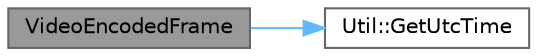 digraph "VideoEncodedFrame"
{
 // LATEX_PDF_SIZE
  bgcolor="transparent";
  edge [fontname=Helvetica,fontsize=10,labelfontname=Helvetica,labelfontsize=10];
  node [fontname=Helvetica,fontsize=10,shape=box,height=0.2,width=0.4];
  rankdir="LR";
  Node1 [id="Node000001",label="VideoEncodedFrame",height=0.2,width=0.4,color="gray40", fillcolor="grey60", style="filled", fontcolor="black",tooltip="构造函数"];
  Node1 -> Node2 [id="edge1_Node000001_Node000002",color="steelblue1",style="solid",tooltip=" "];
  Node2 [id="Node000002",label="Util::GetUtcTime",height=0.2,width=0.4,color="grey40", fillcolor="white", style="filled",URL="$namespace_util.html#a6183bf52e2e27e236f98cb450b485ddc",tooltip="获取 UTC 时间戳"];
}
